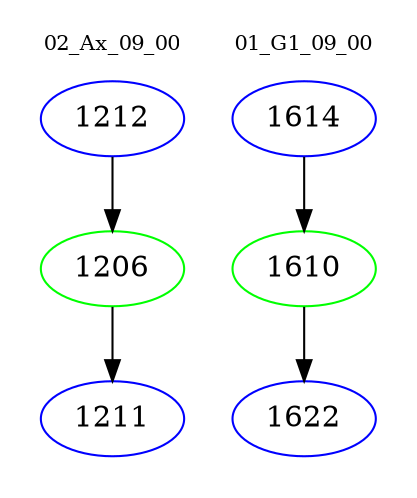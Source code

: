 digraph{
subgraph cluster_0 {
color = white
label = "02_Ax_09_00";
fontsize=10;
T0_1212 [label="1212", color="blue"]
T0_1212 -> T0_1206 [color="black"]
T0_1206 [label="1206", color="green"]
T0_1206 -> T0_1211 [color="black"]
T0_1211 [label="1211", color="blue"]
}
subgraph cluster_1 {
color = white
label = "01_G1_09_00";
fontsize=10;
T1_1614 [label="1614", color="blue"]
T1_1614 -> T1_1610 [color="black"]
T1_1610 [label="1610", color="green"]
T1_1610 -> T1_1622 [color="black"]
T1_1622 [label="1622", color="blue"]
}
}
